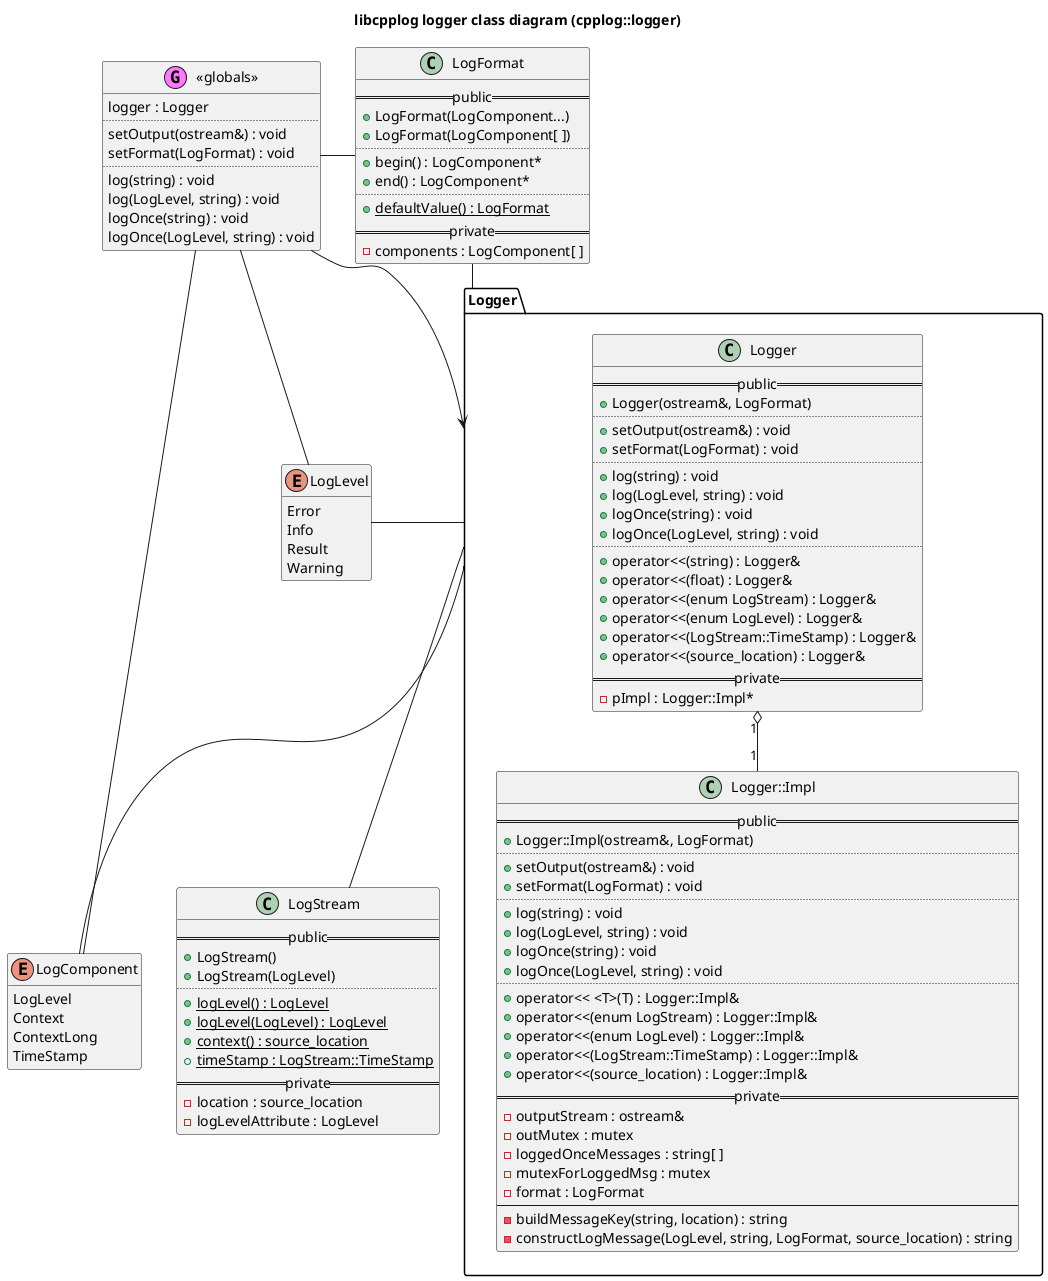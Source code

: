 @startuml logger-class-diagram

title libcpplog logger class diagram (cpplog::logger)

enum LogLevel {
    Error
    Info
    Result
    Warning
}
hide LogLevel methods

enum LogComponent {
    LogLevel
    Context
    ContextLong
    TimeStamp
}
hide LogComponent methods

class LogStream {
    == public ==
    + LogStream()
    + LogStream(LogLevel)
    ..
    + {static} logLevel() : LogLevel
    + {static} logLevel(LogLevel) : LogLevel
    + {static} context() : source_location
    + {static} timeStamp : LogStream::TimeStamp
    == private ==
    - location : source_location
    - logLevelAttribute : LogLevel
}

class LogFormat {
    == public ==
    + LogFormat(LogComponent...)
    + LogFormat(LogComponent[ ])
    ..
    + begin() : LogComponent*
    + end() : LogComponent*
    ..
    + {static} defaultValue() : LogFormat
    == private ==
    - components : LogComponent[ ]
}

package Logger as LoggerPackage {
    class Logger {
        == public ==
        + Logger(ostream&, LogFormat)
        ..
        + setOutput(ostream&) : void
        + setFormat(LogFormat) : void
        ..
        + log(string) : void
        + log(LogLevel, string) : void
        + logOnce(string) : void
        + logOnce(LogLevel, string) : void
        ..
        + operator<<(string) : Logger&
        + operator<<(float) : Logger&
        + operator<<(enum LogStream) : Logger&
        + operator<<(enum LogLevel) : Logger&
        + operator<<(LogStream::TimeStamp) : Logger&
        + operator<<(source_location) : Logger&
        == private ==
        - pImpl : Logger::Impl*
    }

    class "Logger::Impl" as LoggerImpl {
        == public ==
        + Logger::Impl(ostream&, LogFormat)
        ..
        + setOutput(ostream&) : void
        + setFormat(LogFormat) : void
        ..
        + log(string) : void
        + log(LogLevel, string) : void
        + logOnce(string) : void
        + logOnce(LogLevel, string) : void
        ..
        + operator<< <T>(T) : Logger::Impl&
        + operator<<(enum LogStream) : Logger::Impl&
        + operator<<(enum LogLevel) : Logger::Impl&
        + operator<<(LogStream::TimeStamp) : Logger::Impl&
        + operator<<(source_location) : Logger::Impl&
        == private ==
        - outputStream : ostream&
        - outMutex : mutex
        - loggedOnceMessages : string[ ]
        - mutexForLoggedMsg : mutex
        - format : LogFormat
        --
        - buildMessageKey(string, location) : string
        - constructLogMessage(LogLevel, string, LogFormat, source_location) : string
    }
}


class "<<globals>>" as globals << (G,#FF77FF) >> {
    logger : Logger
    ..
    setOutput(ostream&) : void
    setFormat(LogFormat) : void
    ..
    log(string) : void
    log(LogLevel, string) : void
    logOnce(string) : void
    logOnce(LogLevel, string) : void
}

Logger "1" o-- "1" LoggerImpl

LogFormat - LoggerPackage
LogLevel - LoggerPackage
LogComponent - LoggerPackage

LoggerPackage -- LogStream

globals - LogFormat
globals - LogLevel
globals - LogComponent

LogFormat -[hidden]down-> LogLevel
LogLevel -[hidden]down-> LogComponent

globals -left-> LoggerPackage

@enduml